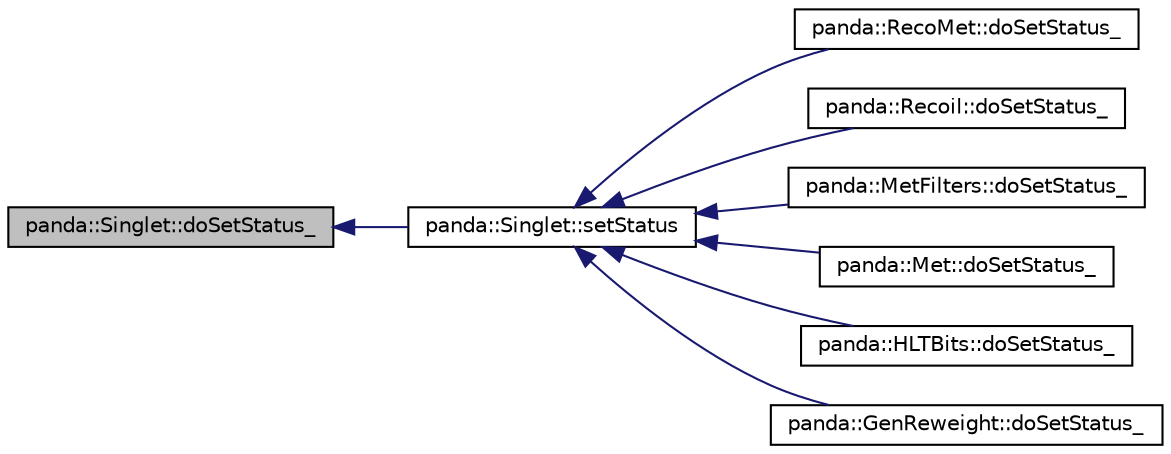 digraph G
{
  edge [fontname="Helvetica",fontsize="10",labelfontname="Helvetica",labelfontsize="10"];
  node [fontname="Helvetica",fontsize="10",shape=record];
  rankdir=LR;
  Node1 [label="panda::Singlet::doSetStatus_",height=0.2,width=0.4,color="black", fillcolor="grey75", style="filled" fontcolor="black"];
  Node1 -> Node2 [dir=back,color="midnightblue",fontsize="10",style="solid"];
  Node2 [label="panda::Singlet::setStatus",height=0.2,width=0.4,color="black", fillcolor="white", style="filled",URL="$classpanda_1_1Singlet.html#a7b38d2165f30ed45922939a806708602",tooltip="Set status of branches to true (matching branch) or false (vetoed branch)."];
  Node2 -> Node3 [dir=back,color="midnightblue",fontsize="10",style="solid"];
  Node3 [label="panda::RecoMet::doSetStatus_",height=0.2,width=0.4,color="black", fillcolor="white", style="filled",URL="$classpanda_1_1RecoMet.html#ada709eee42912be17dc1575083bc5f99"];
  Node2 -> Node4 [dir=back,color="midnightblue",fontsize="10",style="solid"];
  Node4 [label="panda::Recoil::doSetStatus_",height=0.2,width=0.4,color="black", fillcolor="white", style="filled",URL="$classpanda_1_1Recoil.html#a68fa34c56d13dae0010ad93e1092ca4f"];
  Node2 -> Node5 [dir=back,color="midnightblue",fontsize="10",style="solid"];
  Node5 [label="panda::MetFilters::doSetStatus_",height=0.2,width=0.4,color="black", fillcolor="white", style="filled",URL="$classpanda_1_1MetFilters.html#a48c76c6289784dda542350d88e05aa66"];
  Node2 -> Node6 [dir=back,color="midnightblue",fontsize="10",style="solid"];
  Node6 [label="panda::Met::doSetStatus_",height=0.2,width=0.4,color="black", fillcolor="white", style="filled",URL="$classpanda_1_1Met.html#a3ed51e1633313fa1fb5f5dbda38108c8"];
  Node2 -> Node7 [dir=back,color="midnightblue",fontsize="10",style="solid"];
  Node7 [label="panda::HLTBits::doSetStatus_",height=0.2,width=0.4,color="black", fillcolor="white", style="filled",URL="$classpanda_1_1HLTBits.html#ae031e46f650668194269fec06b95ef72"];
  Node2 -> Node8 [dir=back,color="midnightblue",fontsize="10",style="solid"];
  Node8 [label="panda::GenReweight::doSetStatus_",height=0.2,width=0.4,color="black", fillcolor="white", style="filled",URL="$classpanda_1_1GenReweight.html#ac8e96798e059c6ddcbec6e0f91ab8190"];
}
